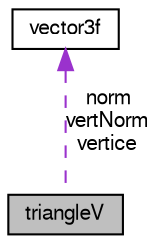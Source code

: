 digraph "triangleV"
{
 // LATEX_PDF_SIZE
  bgcolor="transparent";
  edge [fontname="FreeSans",fontsize="10",labelfontname="FreeSans",labelfontsize="10"];
  node [fontname="FreeSans",fontsize="10",shape=record];
  Node1 [label="triangleV",height=0.2,width=0.4,color="black", fillcolor="grey75", style="filled", fontcolor="black",tooltip=" "];
  Node2 -> Node1 [dir="back",color="darkorchid3",fontsize="10",style="dashed",label=" norm\nvertNorm\nvertice" ,fontname="FreeSans"];
  Node2 [label="vector3f",height=0.2,width=0.4,color="black",URL="$a02504.html",tooltip="Three floats in a array, lots of overloaded operators."];
}
